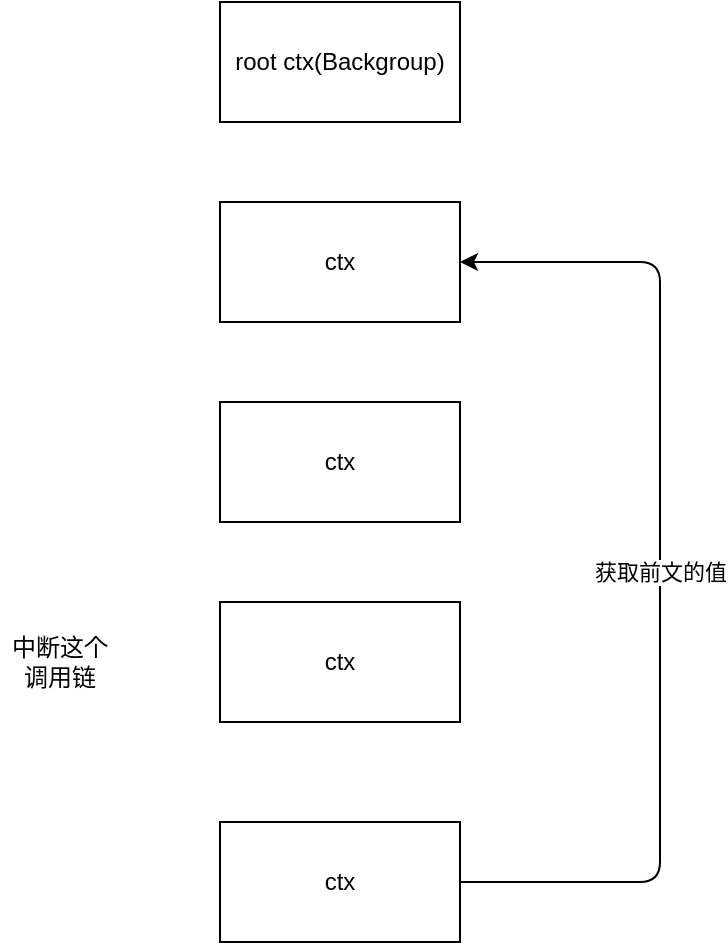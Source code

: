 <mxfile>
    <diagram id="XNW4QouBcKHK38JfbSn2" name="第 1 页">
        <mxGraphModel dx="1121" dy="283" grid="1" gridSize="10" guides="1" tooltips="1" connect="1" arrows="1" fold="1" page="1" pageScale="1" pageWidth="827" pageHeight="1169" math="0" shadow="0">
            <root>
                <mxCell id="0"/>
                <mxCell id="1" parent="0"/>
                <mxCell id="2" value="ctx" style="rounded=0;whiteSpace=wrap;html=1;" parent="1" vertex="1">
                    <mxGeometry x="160" y="180" width="120" height="60" as="geometry"/>
                </mxCell>
                <mxCell id="3" value="root ctx(Backgroup)" style="rounded=0;whiteSpace=wrap;html=1;" parent="1" vertex="1">
                    <mxGeometry x="160" y="80" width="120" height="60" as="geometry"/>
                </mxCell>
                <mxCell id="4" value="ctx" style="rounded=0;whiteSpace=wrap;html=1;" parent="1" vertex="1">
                    <mxGeometry x="160" y="280" width="120" height="60" as="geometry"/>
                </mxCell>
                <mxCell id="5" value="ctx" style="rounded=0;whiteSpace=wrap;html=1;" parent="1" vertex="1">
                    <mxGeometry x="160" y="380" width="120" height="60" as="geometry"/>
                </mxCell>
                <mxCell id="7" value="获取前文的值" style="edgeStyle=orthogonalEdgeStyle;html=1;exitX=1;exitY=0.5;exitDx=0;exitDy=0;entryX=1;entryY=0.5;entryDx=0;entryDy=0;" parent="1" source="6" target="2" edge="1">
                    <mxGeometry relative="1" as="geometry">
                        <mxPoint x="420" y="370" as="targetPoint"/>
                        <Array as="points">
                            <mxPoint x="380" y="520"/>
                            <mxPoint x="380" y="210"/>
                        </Array>
                    </mxGeometry>
                </mxCell>
                <mxCell id="6" value="ctx" style="rounded=0;whiteSpace=wrap;html=1;" parent="1" vertex="1">
                    <mxGeometry x="160" y="490" width="120" height="60" as="geometry"/>
                </mxCell>
                <mxCell id="8" value="中断这个调用链" style="text;html=1;strokeColor=none;fillColor=none;align=center;verticalAlign=middle;whiteSpace=wrap;rounded=0;" parent="1" vertex="1">
                    <mxGeometry x="50" y="395" width="60" height="30" as="geometry"/>
                </mxCell>
            </root>
        </mxGraphModel>
    </diagram>
</mxfile>